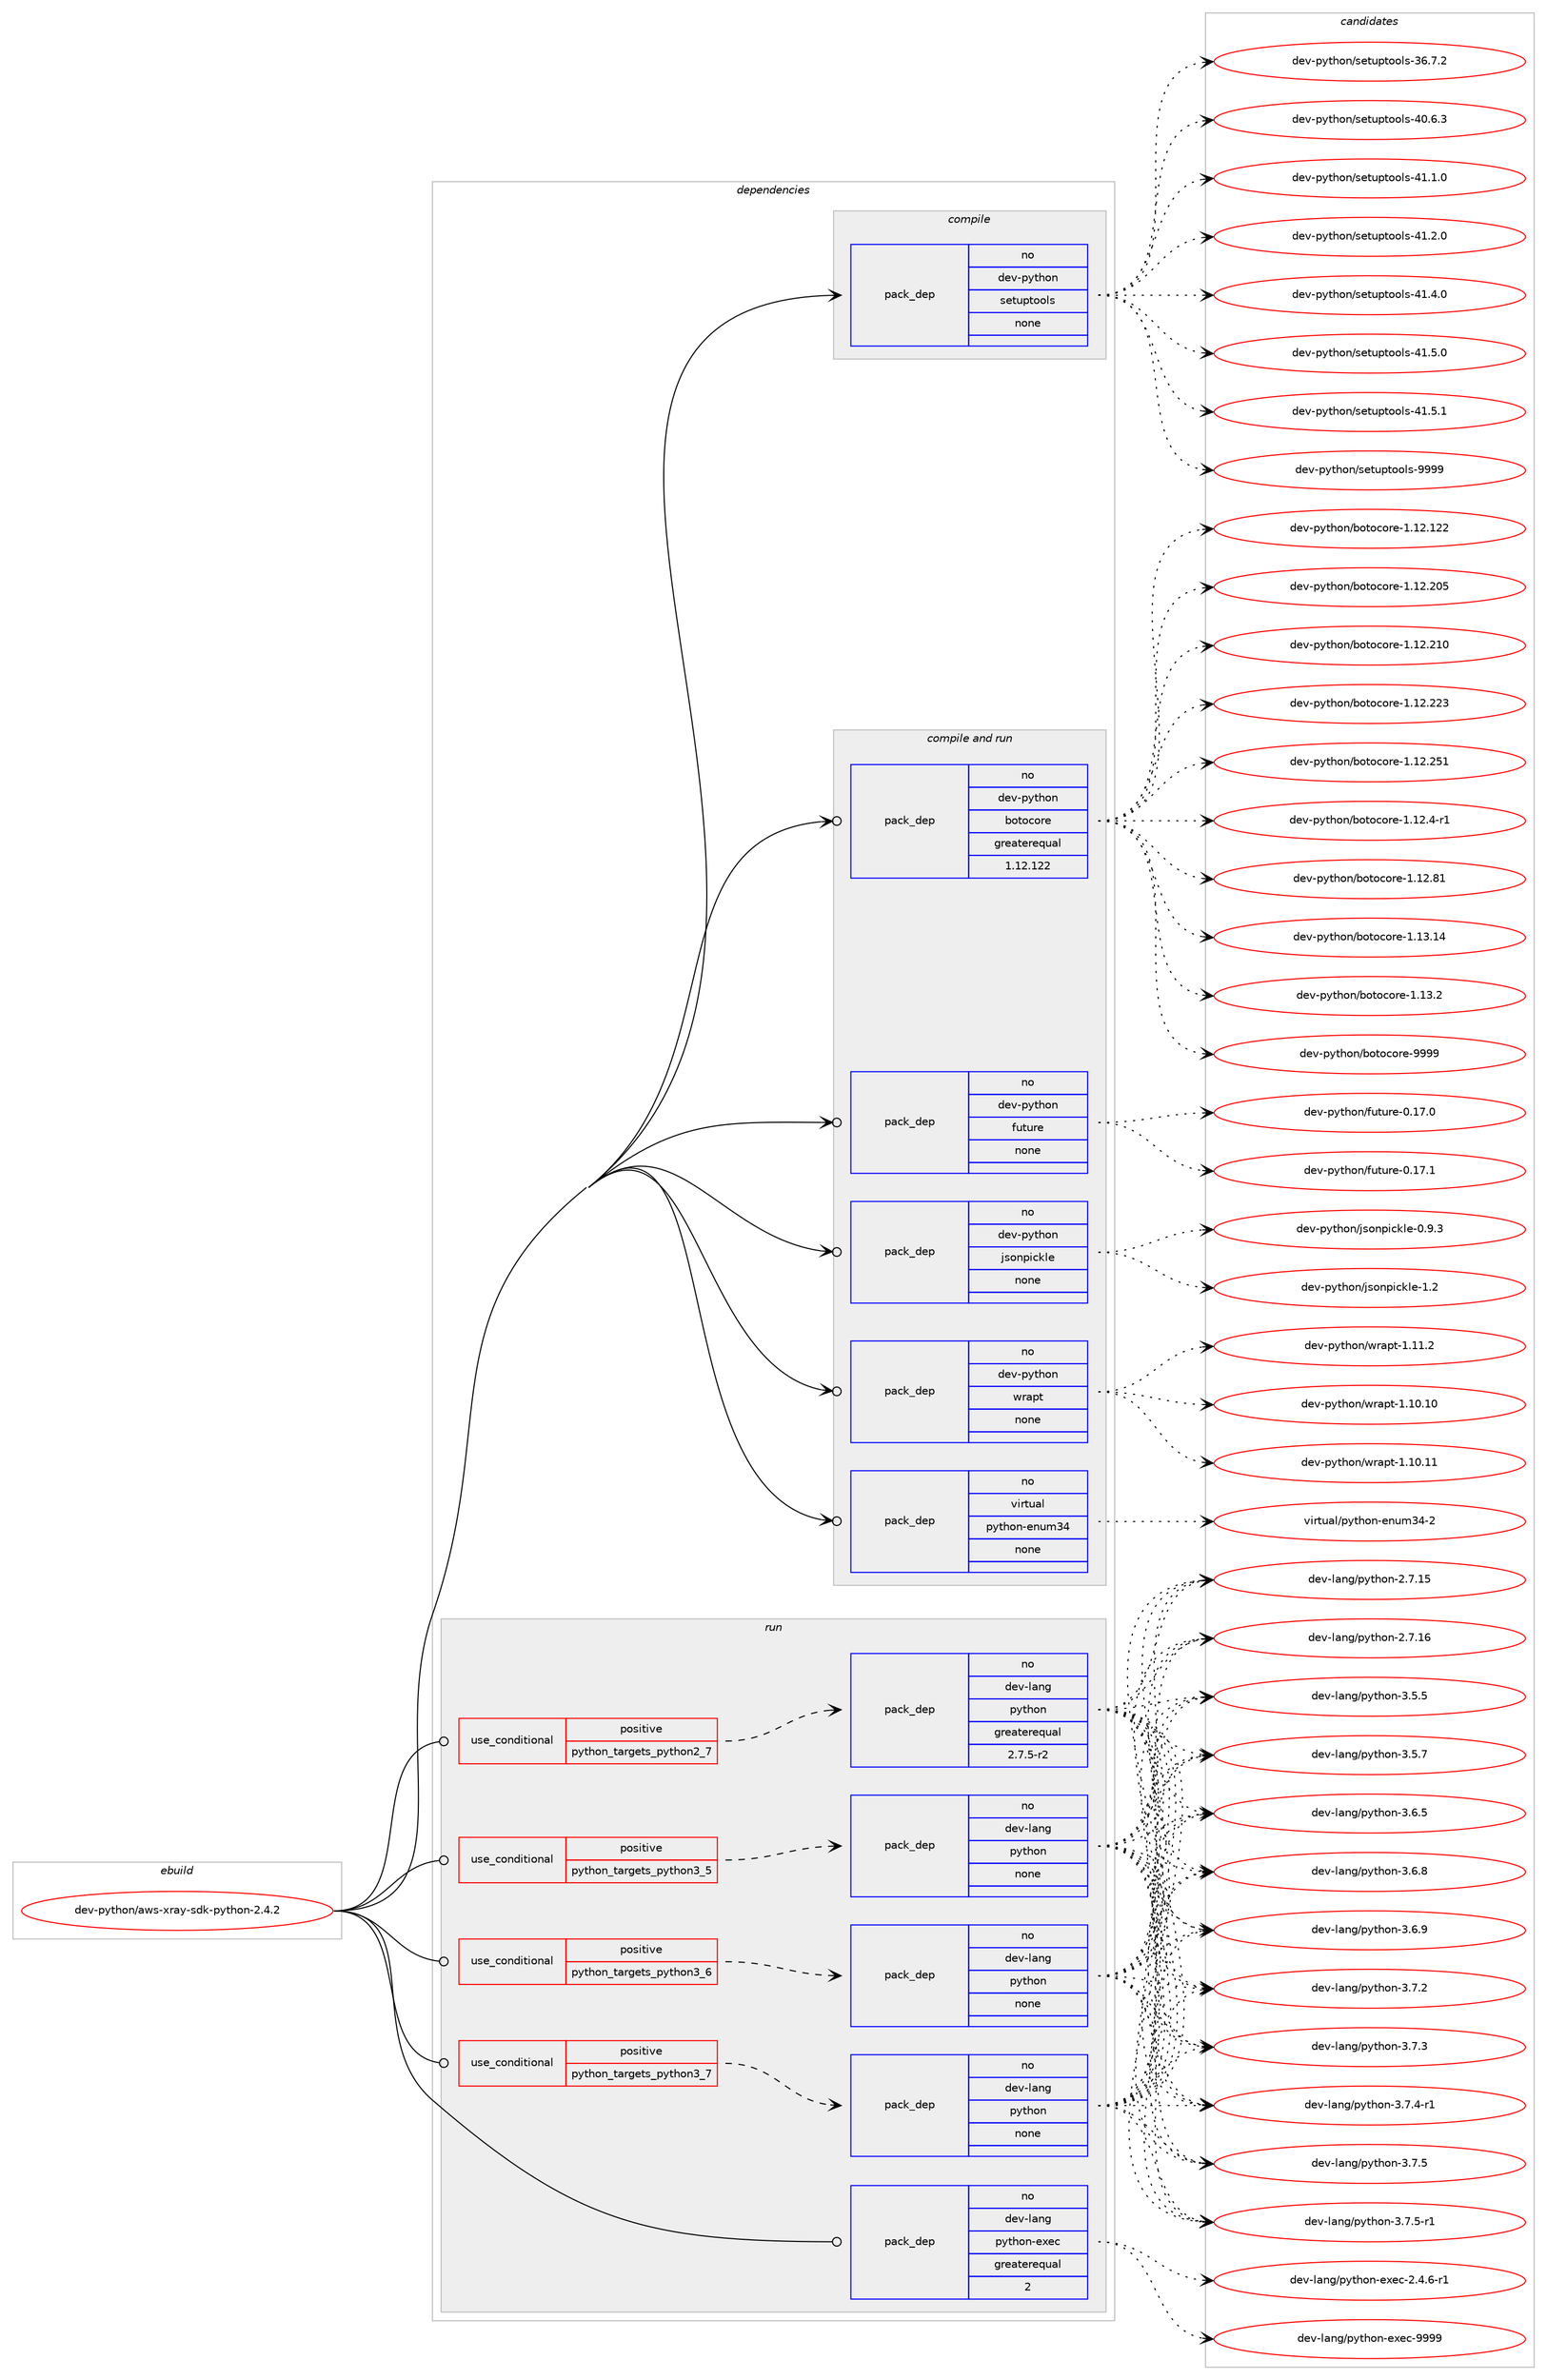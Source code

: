 digraph prolog {

# *************
# Graph options
# *************

newrank=true;
concentrate=true;
compound=true;
graph [rankdir=LR,fontname=Helvetica,fontsize=10,ranksep=1.5];#, ranksep=2.5, nodesep=0.2];
edge  [arrowhead=vee];
node  [fontname=Helvetica,fontsize=10];

# **********
# The ebuild
# **********

subgraph cluster_leftcol {
color=gray;
rank=same;
label=<<i>ebuild</i>>;
id [label="dev-python/aws-xray-sdk-python-2.4.2", color=red, width=4, href="../dev-python/aws-xray-sdk-python-2.4.2.svg"];
}

# ****************
# The dependencies
# ****************

subgraph cluster_midcol {
color=gray;
label=<<i>dependencies</i>>;
subgraph cluster_compile {
fillcolor="#eeeeee";
style=filled;
label=<<i>compile</i>>;
subgraph pack447333 {
dependency595690 [label=<<TABLE BORDER="0" CELLBORDER="1" CELLSPACING="0" CELLPADDING="4" WIDTH="220"><TR><TD ROWSPAN="6" CELLPADDING="30">pack_dep</TD></TR><TR><TD WIDTH="110">no</TD></TR><TR><TD>dev-python</TD></TR><TR><TD>setuptools</TD></TR><TR><TD>none</TD></TR><TR><TD></TD></TR></TABLE>>, shape=none, color=blue];
}
id:e -> dependency595690:w [weight=20,style="solid",arrowhead="vee"];
}
subgraph cluster_compileandrun {
fillcolor="#eeeeee";
style=filled;
label=<<i>compile and run</i>>;
subgraph pack447334 {
dependency595691 [label=<<TABLE BORDER="0" CELLBORDER="1" CELLSPACING="0" CELLPADDING="4" WIDTH="220"><TR><TD ROWSPAN="6" CELLPADDING="30">pack_dep</TD></TR><TR><TD WIDTH="110">no</TD></TR><TR><TD>dev-python</TD></TR><TR><TD>botocore</TD></TR><TR><TD>greaterequal</TD></TR><TR><TD>1.12.122</TD></TR></TABLE>>, shape=none, color=blue];
}
id:e -> dependency595691:w [weight=20,style="solid",arrowhead="odotvee"];
subgraph pack447335 {
dependency595692 [label=<<TABLE BORDER="0" CELLBORDER="1" CELLSPACING="0" CELLPADDING="4" WIDTH="220"><TR><TD ROWSPAN="6" CELLPADDING="30">pack_dep</TD></TR><TR><TD WIDTH="110">no</TD></TR><TR><TD>dev-python</TD></TR><TR><TD>future</TD></TR><TR><TD>none</TD></TR><TR><TD></TD></TR></TABLE>>, shape=none, color=blue];
}
id:e -> dependency595692:w [weight=20,style="solid",arrowhead="odotvee"];
subgraph pack447336 {
dependency595693 [label=<<TABLE BORDER="0" CELLBORDER="1" CELLSPACING="0" CELLPADDING="4" WIDTH="220"><TR><TD ROWSPAN="6" CELLPADDING="30">pack_dep</TD></TR><TR><TD WIDTH="110">no</TD></TR><TR><TD>dev-python</TD></TR><TR><TD>jsonpickle</TD></TR><TR><TD>none</TD></TR><TR><TD></TD></TR></TABLE>>, shape=none, color=blue];
}
id:e -> dependency595693:w [weight=20,style="solid",arrowhead="odotvee"];
subgraph pack447337 {
dependency595694 [label=<<TABLE BORDER="0" CELLBORDER="1" CELLSPACING="0" CELLPADDING="4" WIDTH="220"><TR><TD ROWSPAN="6" CELLPADDING="30">pack_dep</TD></TR><TR><TD WIDTH="110">no</TD></TR><TR><TD>dev-python</TD></TR><TR><TD>wrapt</TD></TR><TR><TD>none</TD></TR><TR><TD></TD></TR></TABLE>>, shape=none, color=blue];
}
id:e -> dependency595694:w [weight=20,style="solid",arrowhead="odotvee"];
subgraph pack447338 {
dependency595695 [label=<<TABLE BORDER="0" CELLBORDER="1" CELLSPACING="0" CELLPADDING="4" WIDTH="220"><TR><TD ROWSPAN="6" CELLPADDING="30">pack_dep</TD></TR><TR><TD WIDTH="110">no</TD></TR><TR><TD>virtual</TD></TR><TR><TD>python-enum34</TD></TR><TR><TD>none</TD></TR><TR><TD></TD></TR></TABLE>>, shape=none, color=blue];
}
id:e -> dependency595695:w [weight=20,style="solid",arrowhead="odotvee"];
}
subgraph cluster_run {
fillcolor="#eeeeee";
style=filled;
label=<<i>run</i>>;
subgraph cond136584 {
dependency595696 [label=<<TABLE BORDER="0" CELLBORDER="1" CELLSPACING="0" CELLPADDING="4"><TR><TD ROWSPAN="3" CELLPADDING="10">use_conditional</TD></TR><TR><TD>positive</TD></TR><TR><TD>python_targets_python2_7</TD></TR></TABLE>>, shape=none, color=red];
subgraph pack447339 {
dependency595697 [label=<<TABLE BORDER="0" CELLBORDER="1" CELLSPACING="0" CELLPADDING="4" WIDTH="220"><TR><TD ROWSPAN="6" CELLPADDING="30">pack_dep</TD></TR><TR><TD WIDTH="110">no</TD></TR><TR><TD>dev-lang</TD></TR><TR><TD>python</TD></TR><TR><TD>greaterequal</TD></TR><TR><TD>2.7.5-r2</TD></TR></TABLE>>, shape=none, color=blue];
}
dependency595696:e -> dependency595697:w [weight=20,style="dashed",arrowhead="vee"];
}
id:e -> dependency595696:w [weight=20,style="solid",arrowhead="odot"];
subgraph cond136585 {
dependency595698 [label=<<TABLE BORDER="0" CELLBORDER="1" CELLSPACING="0" CELLPADDING="4"><TR><TD ROWSPAN="3" CELLPADDING="10">use_conditional</TD></TR><TR><TD>positive</TD></TR><TR><TD>python_targets_python3_5</TD></TR></TABLE>>, shape=none, color=red];
subgraph pack447340 {
dependency595699 [label=<<TABLE BORDER="0" CELLBORDER="1" CELLSPACING="0" CELLPADDING="4" WIDTH="220"><TR><TD ROWSPAN="6" CELLPADDING="30">pack_dep</TD></TR><TR><TD WIDTH="110">no</TD></TR><TR><TD>dev-lang</TD></TR><TR><TD>python</TD></TR><TR><TD>none</TD></TR><TR><TD></TD></TR></TABLE>>, shape=none, color=blue];
}
dependency595698:e -> dependency595699:w [weight=20,style="dashed",arrowhead="vee"];
}
id:e -> dependency595698:w [weight=20,style="solid",arrowhead="odot"];
subgraph cond136586 {
dependency595700 [label=<<TABLE BORDER="0" CELLBORDER="1" CELLSPACING="0" CELLPADDING="4"><TR><TD ROWSPAN="3" CELLPADDING="10">use_conditional</TD></TR><TR><TD>positive</TD></TR><TR><TD>python_targets_python3_6</TD></TR></TABLE>>, shape=none, color=red];
subgraph pack447341 {
dependency595701 [label=<<TABLE BORDER="0" CELLBORDER="1" CELLSPACING="0" CELLPADDING="4" WIDTH="220"><TR><TD ROWSPAN="6" CELLPADDING="30">pack_dep</TD></TR><TR><TD WIDTH="110">no</TD></TR><TR><TD>dev-lang</TD></TR><TR><TD>python</TD></TR><TR><TD>none</TD></TR><TR><TD></TD></TR></TABLE>>, shape=none, color=blue];
}
dependency595700:e -> dependency595701:w [weight=20,style="dashed",arrowhead="vee"];
}
id:e -> dependency595700:w [weight=20,style="solid",arrowhead="odot"];
subgraph cond136587 {
dependency595702 [label=<<TABLE BORDER="0" CELLBORDER="1" CELLSPACING="0" CELLPADDING="4"><TR><TD ROWSPAN="3" CELLPADDING="10">use_conditional</TD></TR><TR><TD>positive</TD></TR><TR><TD>python_targets_python3_7</TD></TR></TABLE>>, shape=none, color=red];
subgraph pack447342 {
dependency595703 [label=<<TABLE BORDER="0" CELLBORDER="1" CELLSPACING="0" CELLPADDING="4" WIDTH="220"><TR><TD ROWSPAN="6" CELLPADDING="30">pack_dep</TD></TR><TR><TD WIDTH="110">no</TD></TR><TR><TD>dev-lang</TD></TR><TR><TD>python</TD></TR><TR><TD>none</TD></TR><TR><TD></TD></TR></TABLE>>, shape=none, color=blue];
}
dependency595702:e -> dependency595703:w [weight=20,style="dashed",arrowhead="vee"];
}
id:e -> dependency595702:w [weight=20,style="solid",arrowhead="odot"];
subgraph pack447343 {
dependency595704 [label=<<TABLE BORDER="0" CELLBORDER="1" CELLSPACING="0" CELLPADDING="4" WIDTH="220"><TR><TD ROWSPAN="6" CELLPADDING="30">pack_dep</TD></TR><TR><TD WIDTH="110">no</TD></TR><TR><TD>dev-lang</TD></TR><TR><TD>python-exec</TD></TR><TR><TD>greaterequal</TD></TR><TR><TD>2</TD></TR></TABLE>>, shape=none, color=blue];
}
id:e -> dependency595704:w [weight=20,style="solid",arrowhead="odot"];
}
}

# **************
# The candidates
# **************

subgraph cluster_choices {
rank=same;
color=gray;
label=<<i>candidates</i>>;

subgraph choice447333 {
color=black;
nodesep=1;
choice100101118451121211161041111104711510111611711211611111110811545515446554650 [label="dev-python/setuptools-36.7.2", color=red, width=4,href="../dev-python/setuptools-36.7.2.svg"];
choice100101118451121211161041111104711510111611711211611111110811545524846544651 [label="dev-python/setuptools-40.6.3", color=red, width=4,href="../dev-python/setuptools-40.6.3.svg"];
choice100101118451121211161041111104711510111611711211611111110811545524946494648 [label="dev-python/setuptools-41.1.0", color=red, width=4,href="../dev-python/setuptools-41.1.0.svg"];
choice100101118451121211161041111104711510111611711211611111110811545524946504648 [label="dev-python/setuptools-41.2.0", color=red, width=4,href="../dev-python/setuptools-41.2.0.svg"];
choice100101118451121211161041111104711510111611711211611111110811545524946524648 [label="dev-python/setuptools-41.4.0", color=red, width=4,href="../dev-python/setuptools-41.4.0.svg"];
choice100101118451121211161041111104711510111611711211611111110811545524946534648 [label="dev-python/setuptools-41.5.0", color=red, width=4,href="../dev-python/setuptools-41.5.0.svg"];
choice100101118451121211161041111104711510111611711211611111110811545524946534649 [label="dev-python/setuptools-41.5.1", color=red, width=4,href="../dev-python/setuptools-41.5.1.svg"];
choice10010111845112121116104111110471151011161171121161111111081154557575757 [label="dev-python/setuptools-9999", color=red, width=4,href="../dev-python/setuptools-9999.svg"];
dependency595690:e -> choice100101118451121211161041111104711510111611711211611111110811545515446554650:w [style=dotted,weight="100"];
dependency595690:e -> choice100101118451121211161041111104711510111611711211611111110811545524846544651:w [style=dotted,weight="100"];
dependency595690:e -> choice100101118451121211161041111104711510111611711211611111110811545524946494648:w [style=dotted,weight="100"];
dependency595690:e -> choice100101118451121211161041111104711510111611711211611111110811545524946504648:w [style=dotted,weight="100"];
dependency595690:e -> choice100101118451121211161041111104711510111611711211611111110811545524946524648:w [style=dotted,weight="100"];
dependency595690:e -> choice100101118451121211161041111104711510111611711211611111110811545524946534648:w [style=dotted,weight="100"];
dependency595690:e -> choice100101118451121211161041111104711510111611711211611111110811545524946534649:w [style=dotted,weight="100"];
dependency595690:e -> choice10010111845112121116104111110471151011161171121161111111081154557575757:w [style=dotted,weight="100"];
}
subgraph choice447334 {
color=black;
nodesep=1;
choice10010111845112121116104111110479811111611199111114101454946495046495050 [label="dev-python/botocore-1.12.122", color=red, width=4,href="../dev-python/botocore-1.12.122.svg"];
choice10010111845112121116104111110479811111611199111114101454946495046504853 [label="dev-python/botocore-1.12.205", color=red, width=4,href="../dev-python/botocore-1.12.205.svg"];
choice10010111845112121116104111110479811111611199111114101454946495046504948 [label="dev-python/botocore-1.12.210", color=red, width=4,href="../dev-python/botocore-1.12.210.svg"];
choice10010111845112121116104111110479811111611199111114101454946495046505051 [label="dev-python/botocore-1.12.223", color=red, width=4,href="../dev-python/botocore-1.12.223.svg"];
choice10010111845112121116104111110479811111611199111114101454946495046505349 [label="dev-python/botocore-1.12.251", color=red, width=4,href="../dev-python/botocore-1.12.251.svg"];
choice10010111845112121116104111110479811111611199111114101454946495046524511449 [label="dev-python/botocore-1.12.4-r1", color=red, width=4,href="../dev-python/botocore-1.12.4-r1.svg"];
choice100101118451121211161041111104798111116111991111141014549464950465649 [label="dev-python/botocore-1.12.81", color=red, width=4,href="../dev-python/botocore-1.12.81.svg"];
choice100101118451121211161041111104798111116111991111141014549464951464952 [label="dev-python/botocore-1.13.14", color=red, width=4,href="../dev-python/botocore-1.13.14.svg"];
choice1001011184511212111610411111047981111161119911111410145494649514650 [label="dev-python/botocore-1.13.2", color=red, width=4,href="../dev-python/botocore-1.13.2.svg"];
choice100101118451121211161041111104798111116111991111141014557575757 [label="dev-python/botocore-9999", color=red, width=4,href="../dev-python/botocore-9999.svg"];
dependency595691:e -> choice10010111845112121116104111110479811111611199111114101454946495046495050:w [style=dotted,weight="100"];
dependency595691:e -> choice10010111845112121116104111110479811111611199111114101454946495046504853:w [style=dotted,weight="100"];
dependency595691:e -> choice10010111845112121116104111110479811111611199111114101454946495046504948:w [style=dotted,weight="100"];
dependency595691:e -> choice10010111845112121116104111110479811111611199111114101454946495046505051:w [style=dotted,weight="100"];
dependency595691:e -> choice10010111845112121116104111110479811111611199111114101454946495046505349:w [style=dotted,weight="100"];
dependency595691:e -> choice10010111845112121116104111110479811111611199111114101454946495046524511449:w [style=dotted,weight="100"];
dependency595691:e -> choice100101118451121211161041111104798111116111991111141014549464950465649:w [style=dotted,weight="100"];
dependency595691:e -> choice100101118451121211161041111104798111116111991111141014549464951464952:w [style=dotted,weight="100"];
dependency595691:e -> choice1001011184511212111610411111047981111161119911111410145494649514650:w [style=dotted,weight="100"];
dependency595691:e -> choice100101118451121211161041111104798111116111991111141014557575757:w [style=dotted,weight="100"];
}
subgraph choice447335 {
color=black;
nodesep=1;
choice100101118451121211161041111104710211711611711410145484649554648 [label="dev-python/future-0.17.0", color=red, width=4,href="../dev-python/future-0.17.0.svg"];
choice100101118451121211161041111104710211711611711410145484649554649 [label="dev-python/future-0.17.1", color=red, width=4,href="../dev-python/future-0.17.1.svg"];
dependency595692:e -> choice100101118451121211161041111104710211711611711410145484649554648:w [style=dotted,weight="100"];
dependency595692:e -> choice100101118451121211161041111104710211711611711410145484649554649:w [style=dotted,weight="100"];
}
subgraph choice447336 {
color=black;
nodesep=1;
choice100101118451121211161041111104710611511111011210599107108101454846574651 [label="dev-python/jsonpickle-0.9.3", color=red, width=4,href="../dev-python/jsonpickle-0.9.3.svg"];
choice10010111845112121116104111110471061151111101121059910710810145494650 [label="dev-python/jsonpickle-1.2", color=red, width=4,href="../dev-python/jsonpickle-1.2.svg"];
dependency595693:e -> choice100101118451121211161041111104710611511111011210599107108101454846574651:w [style=dotted,weight="100"];
dependency595693:e -> choice10010111845112121116104111110471061151111101121059910710810145494650:w [style=dotted,weight="100"];
}
subgraph choice447337 {
color=black;
nodesep=1;
choice1001011184511212111610411111047119114971121164549464948464948 [label="dev-python/wrapt-1.10.10", color=red, width=4,href="../dev-python/wrapt-1.10.10.svg"];
choice1001011184511212111610411111047119114971121164549464948464949 [label="dev-python/wrapt-1.10.11", color=red, width=4,href="../dev-python/wrapt-1.10.11.svg"];
choice10010111845112121116104111110471191149711211645494649494650 [label="dev-python/wrapt-1.11.2", color=red, width=4,href="../dev-python/wrapt-1.11.2.svg"];
dependency595694:e -> choice1001011184511212111610411111047119114971121164549464948464948:w [style=dotted,weight="100"];
dependency595694:e -> choice1001011184511212111610411111047119114971121164549464948464949:w [style=dotted,weight="100"];
dependency595694:e -> choice10010111845112121116104111110471191149711211645494649494650:w [style=dotted,weight="100"];
}
subgraph choice447338 {
color=black;
nodesep=1;
choice11810511411611797108471121211161041111104510111011710951524550 [label="virtual/python-enum34-2", color=red, width=4,href="../virtual/python-enum34-2.svg"];
dependency595695:e -> choice11810511411611797108471121211161041111104510111011710951524550:w [style=dotted,weight="100"];
}
subgraph choice447339 {
color=black;
nodesep=1;
choice10010111845108971101034711212111610411111045504655464953 [label="dev-lang/python-2.7.15", color=red, width=4,href="../dev-lang/python-2.7.15.svg"];
choice10010111845108971101034711212111610411111045504655464954 [label="dev-lang/python-2.7.16", color=red, width=4,href="../dev-lang/python-2.7.16.svg"];
choice100101118451089711010347112121116104111110455146534653 [label="dev-lang/python-3.5.5", color=red, width=4,href="../dev-lang/python-3.5.5.svg"];
choice100101118451089711010347112121116104111110455146534655 [label="dev-lang/python-3.5.7", color=red, width=4,href="../dev-lang/python-3.5.7.svg"];
choice100101118451089711010347112121116104111110455146544653 [label="dev-lang/python-3.6.5", color=red, width=4,href="../dev-lang/python-3.6.5.svg"];
choice100101118451089711010347112121116104111110455146544656 [label="dev-lang/python-3.6.8", color=red, width=4,href="../dev-lang/python-3.6.8.svg"];
choice100101118451089711010347112121116104111110455146544657 [label="dev-lang/python-3.6.9", color=red, width=4,href="../dev-lang/python-3.6.9.svg"];
choice100101118451089711010347112121116104111110455146554650 [label="dev-lang/python-3.7.2", color=red, width=4,href="../dev-lang/python-3.7.2.svg"];
choice100101118451089711010347112121116104111110455146554651 [label="dev-lang/python-3.7.3", color=red, width=4,href="../dev-lang/python-3.7.3.svg"];
choice1001011184510897110103471121211161041111104551465546524511449 [label="dev-lang/python-3.7.4-r1", color=red, width=4,href="../dev-lang/python-3.7.4-r1.svg"];
choice100101118451089711010347112121116104111110455146554653 [label="dev-lang/python-3.7.5", color=red, width=4,href="../dev-lang/python-3.7.5.svg"];
choice1001011184510897110103471121211161041111104551465546534511449 [label="dev-lang/python-3.7.5-r1", color=red, width=4,href="../dev-lang/python-3.7.5-r1.svg"];
dependency595697:e -> choice10010111845108971101034711212111610411111045504655464953:w [style=dotted,weight="100"];
dependency595697:e -> choice10010111845108971101034711212111610411111045504655464954:w [style=dotted,weight="100"];
dependency595697:e -> choice100101118451089711010347112121116104111110455146534653:w [style=dotted,weight="100"];
dependency595697:e -> choice100101118451089711010347112121116104111110455146534655:w [style=dotted,weight="100"];
dependency595697:e -> choice100101118451089711010347112121116104111110455146544653:w [style=dotted,weight="100"];
dependency595697:e -> choice100101118451089711010347112121116104111110455146544656:w [style=dotted,weight="100"];
dependency595697:e -> choice100101118451089711010347112121116104111110455146544657:w [style=dotted,weight="100"];
dependency595697:e -> choice100101118451089711010347112121116104111110455146554650:w [style=dotted,weight="100"];
dependency595697:e -> choice100101118451089711010347112121116104111110455146554651:w [style=dotted,weight="100"];
dependency595697:e -> choice1001011184510897110103471121211161041111104551465546524511449:w [style=dotted,weight="100"];
dependency595697:e -> choice100101118451089711010347112121116104111110455146554653:w [style=dotted,weight="100"];
dependency595697:e -> choice1001011184510897110103471121211161041111104551465546534511449:w [style=dotted,weight="100"];
}
subgraph choice447340 {
color=black;
nodesep=1;
choice10010111845108971101034711212111610411111045504655464953 [label="dev-lang/python-2.7.15", color=red, width=4,href="../dev-lang/python-2.7.15.svg"];
choice10010111845108971101034711212111610411111045504655464954 [label="dev-lang/python-2.7.16", color=red, width=4,href="../dev-lang/python-2.7.16.svg"];
choice100101118451089711010347112121116104111110455146534653 [label="dev-lang/python-3.5.5", color=red, width=4,href="../dev-lang/python-3.5.5.svg"];
choice100101118451089711010347112121116104111110455146534655 [label="dev-lang/python-3.5.7", color=red, width=4,href="../dev-lang/python-3.5.7.svg"];
choice100101118451089711010347112121116104111110455146544653 [label="dev-lang/python-3.6.5", color=red, width=4,href="../dev-lang/python-3.6.5.svg"];
choice100101118451089711010347112121116104111110455146544656 [label="dev-lang/python-3.6.8", color=red, width=4,href="../dev-lang/python-3.6.8.svg"];
choice100101118451089711010347112121116104111110455146544657 [label="dev-lang/python-3.6.9", color=red, width=4,href="../dev-lang/python-3.6.9.svg"];
choice100101118451089711010347112121116104111110455146554650 [label="dev-lang/python-3.7.2", color=red, width=4,href="../dev-lang/python-3.7.2.svg"];
choice100101118451089711010347112121116104111110455146554651 [label="dev-lang/python-3.7.3", color=red, width=4,href="../dev-lang/python-3.7.3.svg"];
choice1001011184510897110103471121211161041111104551465546524511449 [label="dev-lang/python-3.7.4-r1", color=red, width=4,href="../dev-lang/python-3.7.4-r1.svg"];
choice100101118451089711010347112121116104111110455146554653 [label="dev-lang/python-3.7.5", color=red, width=4,href="../dev-lang/python-3.7.5.svg"];
choice1001011184510897110103471121211161041111104551465546534511449 [label="dev-lang/python-3.7.5-r1", color=red, width=4,href="../dev-lang/python-3.7.5-r1.svg"];
dependency595699:e -> choice10010111845108971101034711212111610411111045504655464953:w [style=dotted,weight="100"];
dependency595699:e -> choice10010111845108971101034711212111610411111045504655464954:w [style=dotted,weight="100"];
dependency595699:e -> choice100101118451089711010347112121116104111110455146534653:w [style=dotted,weight="100"];
dependency595699:e -> choice100101118451089711010347112121116104111110455146534655:w [style=dotted,weight="100"];
dependency595699:e -> choice100101118451089711010347112121116104111110455146544653:w [style=dotted,weight="100"];
dependency595699:e -> choice100101118451089711010347112121116104111110455146544656:w [style=dotted,weight="100"];
dependency595699:e -> choice100101118451089711010347112121116104111110455146544657:w [style=dotted,weight="100"];
dependency595699:e -> choice100101118451089711010347112121116104111110455146554650:w [style=dotted,weight="100"];
dependency595699:e -> choice100101118451089711010347112121116104111110455146554651:w [style=dotted,weight="100"];
dependency595699:e -> choice1001011184510897110103471121211161041111104551465546524511449:w [style=dotted,weight="100"];
dependency595699:e -> choice100101118451089711010347112121116104111110455146554653:w [style=dotted,weight="100"];
dependency595699:e -> choice1001011184510897110103471121211161041111104551465546534511449:w [style=dotted,weight="100"];
}
subgraph choice447341 {
color=black;
nodesep=1;
choice10010111845108971101034711212111610411111045504655464953 [label="dev-lang/python-2.7.15", color=red, width=4,href="../dev-lang/python-2.7.15.svg"];
choice10010111845108971101034711212111610411111045504655464954 [label="dev-lang/python-2.7.16", color=red, width=4,href="../dev-lang/python-2.7.16.svg"];
choice100101118451089711010347112121116104111110455146534653 [label="dev-lang/python-3.5.5", color=red, width=4,href="../dev-lang/python-3.5.5.svg"];
choice100101118451089711010347112121116104111110455146534655 [label="dev-lang/python-3.5.7", color=red, width=4,href="../dev-lang/python-3.5.7.svg"];
choice100101118451089711010347112121116104111110455146544653 [label="dev-lang/python-3.6.5", color=red, width=4,href="../dev-lang/python-3.6.5.svg"];
choice100101118451089711010347112121116104111110455146544656 [label="dev-lang/python-3.6.8", color=red, width=4,href="../dev-lang/python-3.6.8.svg"];
choice100101118451089711010347112121116104111110455146544657 [label="dev-lang/python-3.6.9", color=red, width=4,href="../dev-lang/python-3.6.9.svg"];
choice100101118451089711010347112121116104111110455146554650 [label="dev-lang/python-3.7.2", color=red, width=4,href="../dev-lang/python-3.7.2.svg"];
choice100101118451089711010347112121116104111110455146554651 [label="dev-lang/python-3.7.3", color=red, width=4,href="../dev-lang/python-3.7.3.svg"];
choice1001011184510897110103471121211161041111104551465546524511449 [label="dev-lang/python-3.7.4-r1", color=red, width=4,href="../dev-lang/python-3.7.4-r1.svg"];
choice100101118451089711010347112121116104111110455146554653 [label="dev-lang/python-3.7.5", color=red, width=4,href="../dev-lang/python-3.7.5.svg"];
choice1001011184510897110103471121211161041111104551465546534511449 [label="dev-lang/python-3.7.5-r1", color=red, width=4,href="../dev-lang/python-3.7.5-r1.svg"];
dependency595701:e -> choice10010111845108971101034711212111610411111045504655464953:w [style=dotted,weight="100"];
dependency595701:e -> choice10010111845108971101034711212111610411111045504655464954:w [style=dotted,weight="100"];
dependency595701:e -> choice100101118451089711010347112121116104111110455146534653:w [style=dotted,weight="100"];
dependency595701:e -> choice100101118451089711010347112121116104111110455146534655:w [style=dotted,weight="100"];
dependency595701:e -> choice100101118451089711010347112121116104111110455146544653:w [style=dotted,weight="100"];
dependency595701:e -> choice100101118451089711010347112121116104111110455146544656:w [style=dotted,weight="100"];
dependency595701:e -> choice100101118451089711010347112121116104111110455146544657:w [style=dotted,weight="100"];
dependency595701:e -> choice100101118451089711010347112121116104111110455146554650:w [style=dotted,weight="100"];
dependency595701:e -> choice100101118451089711010347112121116104111110455146554651:w [style=dotted,weight="100"];
dependency595701:e -> choice1001011184510897110103471121211161041111104551465546524511449:w [style=dotted,weight="100"];
dependency595701:e -> choice100101118451089711010347112121116104111110455146554653:w [style=dotted,weight="100"];
dependency595701:e -> choice1001011184510897110103471121211161041111104551465546534511449:w [style=dotted,weight="100"];
}
subgraph choice447342 {
color=black;
nodesep=1;
choice10010111845108971101034711212111610411111045504655464953 [label="dev-lang/python-2.7.15", color=red, width=4,href="../dev-lang/python-2.7.15.svg"];
choice10010111845108971101034711212111610411111045504655464954 [label="dev-lang/python-2.7.16", color=red, width=4,href="../dev-lang/python-2.7.16.svg"];
choice100101118451089711010347112121116104111110455146534653 [label="dev-lang/python-3.5.5", color=red, width=4,href="../dev-lang/python-3.5.5.svg"];
choice100101118451089711010347112121116104111110455146534655 [label="dev-lang/python-3.5.7", color=red, width=4,href="../dev-lang/python-3.5.7.svg"];
choice100101118451089711010347112121116104111110455146544653 [label="dev-lang/python-3.6.5", color=red, width=4,href="../dev-lang/python-3.6.5.svg"];
choice100101118451089711010347112121116104111110455146544656 [label="dev-lang/python-3.6.8", color=red, width=4,href="../dev-lang/python-3.6.8.svg"];
choice100101118451089711010347112121116104111110455146544657 [label="dev-lang/python-3.6.9", color=red, width=4,href="../dev-lang/python-3.6.9.svg"];
choice100101118451089711010347112121116104111110455146554650 [label="dev-lang/python-3.7.2", color=red, width=4,href="../dev-lang/python-3.7.2.svg"];
choice100101118451089711010347112121116104111110455146554651 [label="dev-lang/python-3.7.3", color=red, width=4,href="../dev-lang/python-3.7.3.svg"];
choice1001011184510897110103471121211161041111104551465546524511449 [label="dev-lang/python-3.7.4-r1", color=red, width=4,href="../dev-lang/python-3.7.4-r1.svg"];
choice100101118451089711010347112121116104111110455146554653 [label="dev-lang/python-3.7.5", color=red, width=4,href="../dev-lang/python-3.7.5.svg"];
choice1001011184510897110103471121211161041111104551465546534511449 [label="dev-lang/python-3.7.5-r1", color=red, width=4,href="../dev-lang/python-3.7.5-r1.svg"];
dependency595703:e -> choice10010111845108971101034711212111610411111045504655464953:w [style=dotted,weight="100"];
dependency595703:e -> choice10010111845108971101034711212111610411111045504655464954:w [style=dotted,weight="100"];
dependency595703:e -> choice100101118451089711010347112121116104111110455146534653:w [style=dotted,weight="100"];
dependency595703:e -> choice100101118451089711010347112121116104111110455146534655:w [style=dotted,weight="100"];
dependency595703:e -> choice100101118451089711010347112121116104111110455146544653:w [style=dotted,weight="100"];
dependency595703:e -> choice100101118451089711010347112121116104111110455146544656:w [style=dotted,weight="100"];
dependency595703:e -> choice100101118451089711010347112121116104111110455146544657:w [style=dotted,weight="100"];
dependency595703:e -> choice100101118451089711010347112121116104111110455146554650:w [style=dotted,weight="100"];
dependency595703:e -> choice100101118451089711010347112121116104111110455146554651:w [style=dotted,weight="100"];
dependency595703:e -> choice1001011184510897110103471121211161041111104551465546524511449:w [style=dotted,weight="100"];
dependency595703:e -> choice100101118451089711010347112121116104111110455146554653:w [style=dotted,weight="100"];
dependency595703:e -> choice1001011184510897110103471121211161041111104551465546534511449:w [style=dotted,weight="100"];
}
subgraph choice447343 {
color=black;
nodesep=1;
choice10010111845108971101034711212111610411111045101120101994550465246544511449 [label="dev-lang/python-exec-2.4.6-r1", color=red, width=4,href="../dev-lang/python-exec-2.4.6-r1.svg"];
choice10010111845108971101034711212111610411111045101120101994557575757 [label="dev-lang/python-exec-9999", color=red, width=4,href="../dev-lang/python-exec-9999.svg"];
dependency595704:e -> choice10010111845108971101034711212111610411111045101120101994550465246544511449:w [style=dotted,weight="100"];
dependency595704:e -> choice10010111845108971101034711212111610411111045101120101994557575757:w [style=dotted,weight="100"];
}
}

}

